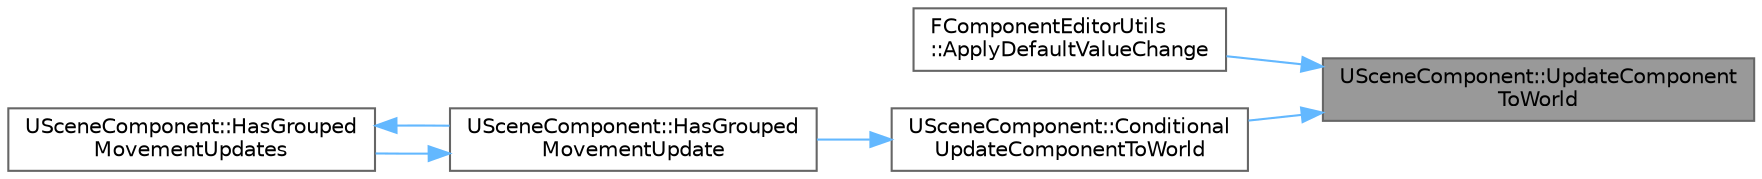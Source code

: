 digraph "USceneComponent::UpdateComponentToWorld"
{
 // INTERACTIVE_SVG=YES
 // LATEX_PDF_SIZE
  bgcolor="transparent";
  edge [fontname=Helvetica,fontsize=10,labelfontname=Helvetica,labelfontsize=10];
  node [fontname=Helvetica,fontsize=10,shape=box,height=0.2,width=0.4];
  rankdir="RL";
  Node1 [id="Node000001",label="USceneComponent::UpdateComponent\lToWorld",height=0.2,width=0.4,color="gray40", fillcolor="grey60", style="filled", fontcolor="black",tooltip="Recalculate the value of our component to world transform."];
  Node1 -> Node2 [id="edge1_Node000001_Node000002",dir="back",color="steelblue1",style="solid",tooltip=" "];
  Node2 [id="Node000002",label="FComponentEditorUtils\l::ApplyDefaultValueChange",height=0.2,width=0.4,color="grey40", fillcolor="white", style="filled",URL="$d3/d4a/classFComponentEditorUtils.html#a289dafe5e68fe45993d59ecce6c63a5a",tooltip=" "];
  Node1 -> Node3 [id="edge2_Node000001_Node000003",dir="back",color="steelblue1",style="solid",tooltip=" "];
  Node3 [id="Node000003",label="USceneComponent::Conditional\lUpdateComponentToWorld",height=0.2,width=0.4,color="grey40", fillcolor="white", style="filled",URL="$d7/dde/classUSceneComponent.html#a82373c35cd36bddf23e7deca90db1462",tooltip="Call UpdateComponentToWorld if bComponentToWorldUpdated is false."];
  Node3 -> Node4 [id="edge3_Node000003_Node000004",dir="back",color="steelblue1",style="solid",tooltip=" "];
  Node4 [id="Node000004",label="USceneComponent::HasGrouped\lMovementUpdate",height=0.2,width=0.4,color="grey40", fillcolor="white", style="filled",URL="$d7/dde/classUSceneComponent.html#acfe98d169b6aa33c5a43b763360ea14c",tooltip=" "];
  Node4 -> Node5 [id="edge4_Node000004_Node000005",dir="back",color="steelblue1",style="solid",tooltip=" "];
  Node5 [id="Node000005",label="USceneComponent::HasGrouped\lMovementUpdates",height=0.2,width=0.4,color="grey40", fillcolor="white", style="filled",URL="$d7/dde/classUSceneComponent.html#a79d168efbcc2c703d1d75ec37fa919f5",tooltip="Returns true if this component is part of a grouped movement update that will apply later."];
  Node5 -> Node4 [id="edge5_Node000005_Node000004",dir="back",color="steelblue1",style="solid",tooltip=" "];
}
